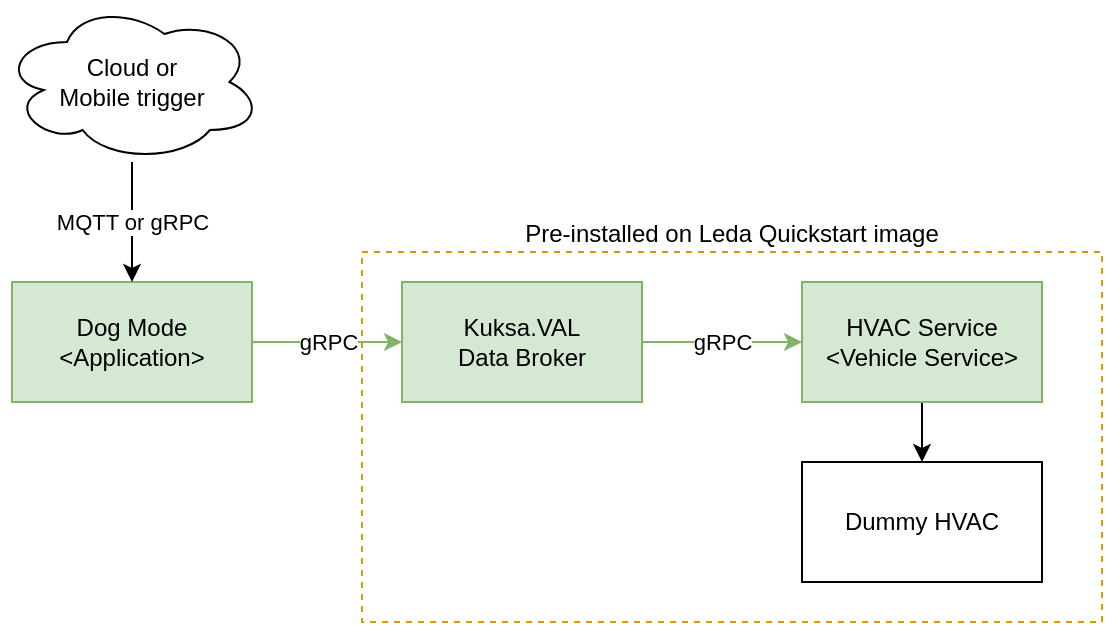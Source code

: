 <mxfile>
    <diagram id="n-y3Garob8GmoL7d-FYO" name="Page-1">
        <mxGraphModel dx="1093" dy="451" grid="1" gridSize="10" guides="1" tooltips="1" connect="1" arrows="1" fold="1" page="1" pageScale="1" pageWidth="850" pageHeight="1100" math="0" shadow="0">
            <root>
                <mxCell id="0"/>
                <mxCell id="1" parent="0"/>
                <mxCell id="16" value="Pre-installed on Leda Quickstart image" style="rounded=0;whiteSpace=wrap;html=1;fillColor=none;strokeColor=#d79b00;dashed=1;labelPosition=center;verticalLabelPosition=top;align=center;verticalAlign=bottom;" parent="1" vertex="1">
                    <mxGeometry x="230" y="155" width="370" height="185" as="geometry"/>
                </mxCell>
                <mxCell id="10" value="gRPC" style="edgeStyle=none;html=1;fillColor=#d5e8d4;strokeColor=#82b366;" parent="1" source="2" target="6" edge="1">
                    <mxGeometry relative="1" as="geometry"/>
                </mxCell>
                <mxCell id="2" value="Dog Mode&lt;br&gt;&amp;lt;Application&amp;gt;" style="rounded=0;whiteSpace=wrap;html=1;fillColor=#d5e8d4;strokeColor=#82b366;" parent="1" vertex="1">
                    <mxGeometry x="55" y="170" width="120" height="60" as="geometry"/>
                </mxCell>
                <mxCell id="12" style="edgeStyle=none;html=1;" parent="1" source="3" target="4" edge="1">
                    <mxGeometry relative="1" as="geometry"/>
                </mxCell>
                <mxCell id="3" value="HVAC Service&lt;br&gt;&amp;lt;Vehicle Service&amp;gt;" style="rounded=0;whiteSpace=wrap;html=1;fillColor=#d5e8d4;strokeColor=#82b366;" parent="1" vertex="1">
                    <mxGeometry x="450" y="170" width="120" height="60" as="geometry"/>
                </mxCell>
                <mxCell id="4" value="Dummy HVAC" style="rounded=0;whiteSpace=wrap;html=1;" parent="1" vertex="1">
                    <mxGeometry x="450" y="260" width="120" height="60" as="geometry"/>
                </mxCell>
                <mxCell id="11" value="gRPC" style="edgeStyle=none;html=1;fillColor=#d5e8d4;strokeColor=#82b366;" parent="1" source="6" target="3" edge="1">
                    <mxGeometry relative="1" as="geometry"/>
                </mxCell>
                <mxCell id="6" value="Kuksa.VAL&lt;br&gt;Data Broker" style="rounded=0;whiteSpace=wrap;html=1;fillColor=#d5e8d4;strokeColor=#82b366;" parent="1" vertex="1">
                    <mxGeometry x="250" y="170" width="120" height="60" as="geometry"/>
                </mxCell>
                <mxCell id="9" value="MQTT or gRPC" style="edgeStyle=none;html=1;" parent="1" source="8" target="2" edge="1">
                    <mxGeometry relative="1" as="geometry"/>
                </mxCell>
                <mxCell id="8" value="Cloud or&lt;br&gt;Mobile trigger" style="ellipse;shape=cloud;whiteSpace=wrap;html=1;" parent="1" vertex="1">
                    <mxGeometry x="50" y="30" width="130" height="80" as="geometry"/>
                </mxCell>
            </root>
        </mxGraphModel>
    </diagram>
</mxfile>